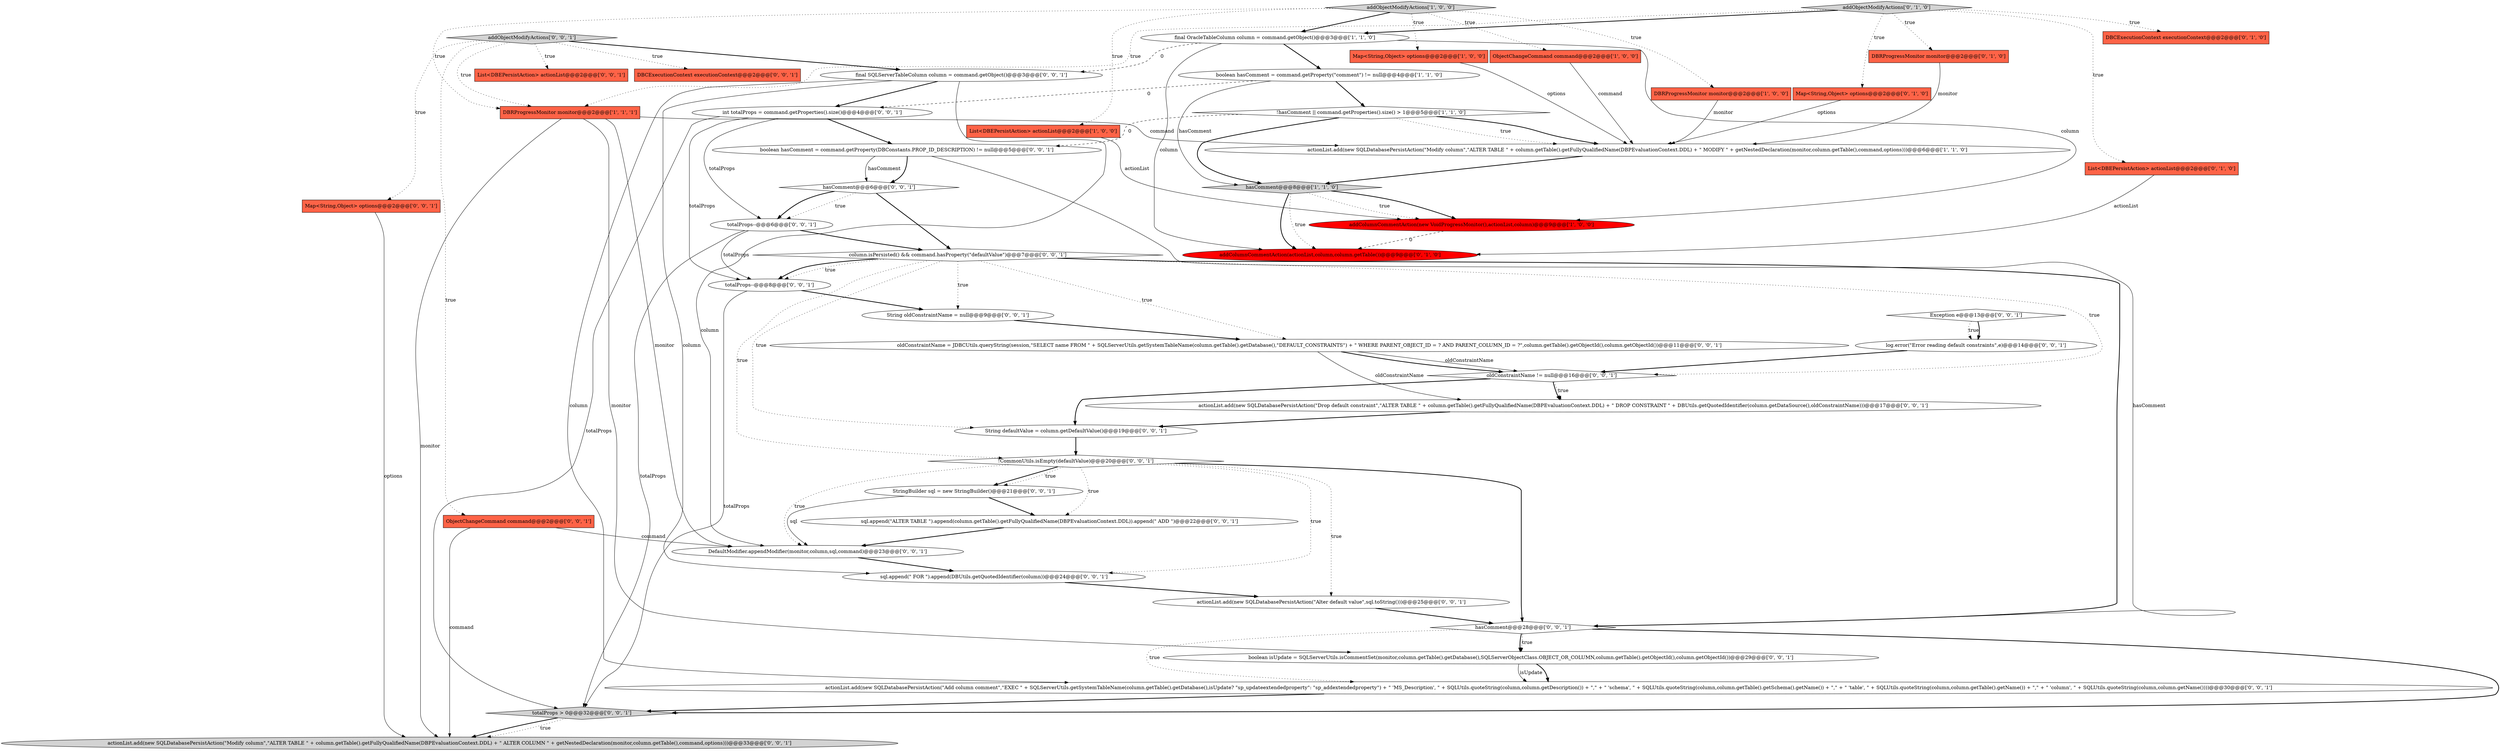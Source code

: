 digraph {
38 [style = filled, label = "totalProps--@@@8@@@['0', '0', '1']", fillcolor = white, shape = ellipse image = "AAA0AAABBB3BBB"];
10 [style = filled, label = "!hasComment || command.getProperties().size() > 1@@@5@@@['1', '1', '0']", fillcolor = white, shape = diamond image = "AAA0AAABBB1BBB"];
3 [style = filled, label = "actionList.add(new SQLDatabasePersistAction(\"Modify column\",\"ALTER TABLE \" + column.getTable().getFullyQualifiedName(DBPEvaluationContext.DDL) + \" MODIFY \" + getNestedDeclaration(monitor,column.getTable(),command,options)))@@@6@@@['1', '1', '0']", fillcolor = white, shape = ellipse image = "AAA0AAABBB1BBB"];
43 [style = filled, label = "List<DBEPersistAction> actionList@@@2@@@['0', '0', '1']", fillcolor = tomato, shape = box image = "AAA0AAABBB3BBB"];
31 [style = filled, label = "totalProps--@@@6@@@['0', '0', '1']", fillcolor = white, shape = ellipse image = "AAA0AAABBB3BBB"];
47 [style = filled, label = "final SQLServerTableColumn column = command.getObject()@@@3@@@['0', '0', '1']", fillcolor = white, shape = ellipse image = "AAA0AAABBB3BBB"];
28 [style = filled, label = "String oldConstraintName = null@@@9@@@['0', '0', '1']", fillcolor = white, shape = ellipse image = "AAA0AAABBB3BBB"];
40 [style = filled, label = "log.error(\"Error reading default constraints\",e)@@@14@@@['0', '0', '1']", fillcolor = white, shape = ellipse image = "AAA0AAABBB3BBB"];
6 [style = filled, label = "ObjectChangeCommand command@@@2@@@['1', '0', '0']", fillcolor = tomato, shape = box image = "AAA0AAABBB1BBB"];
5 [style = filled, label = "final OracleTableColumn column = command.getObject()@@@3@@@['1', '1', '0']", fillcolor = white, shape = ellipse image = "AAA0AAABBB1BBB"];
8 [style = filled, label = "DBRProgressMonitor monitor@@@2@@@['1', '1', '1']", fillcolor = tomato, shape = box image = "AAA0AAABBB1BBB"];
21 [style = filled, label = "actionList.add(new SQLDatabasePersistAction(\"Drop default constraint\",\"ALTER TABLE \" + column.getTable().getFullyQualifiedName(DBPEvaluationContext.DDL) + \" DROP CONSTRAINT \" + DBUtils.getQuotedIdentifier(column.getDataSource(),oldConstraintName)))@@@17@@@['0', '0', '1']", fillcolor = white, shape = ellipse image = "AAA0AAABBB3BBB"];
7 [style = filled, label = "DBRProgressMonitor monitor@@@2@@@['1', '0', '0']", fillcolor = tomato, shape = box image = "AAA0AAABBB1BBB"];
34 [style = filled, label = "totalProps > 0@@@32@@@['0', '0', '1']", fillcolor = lightgray, shape = diamond image = "AAA0AAABBB3BBB"];
19 [style = filled, label = "sql.append(\" FOR \").append(DBUtils.getQuotedIdentifier(column))@@@24@@@['0', '0', '1']", fillcolor = white, shape = ellipse image = "AAA0AAABBB3BBB"];
29 [style = filled, label = "oldConstraintName != null@@@16@@@['0', '0', '1']", fillcolor = white, shape = diamond image = "AAA0AAABBB3BBB"];
39 [style = filled, label = "!CommonUtils.isEmpty(defaultValue)@@@20@@@['0', '0', '1']", fillcolor = white, shape = diamond image = "AAA0AAABBB3BBB"];
46 [style = filled, label = "addObjectModifyActions['0', '0', '1']", fillcolor = lightgray, shape = diamond image = "AAA0AAABBB3BBB"];
16 [style = filled, label = "Map<String,Object> options@@@2@@@['0', '1', '0']", fillcolor = tomato, shape = box image = "AAA0AAABBB2BBB"];
22 [style = filled, label = "sql.append(\"ALTER TABLE \").append(column.getTable().getFullyQualifiedName(DBPEvaluationContext.DDL)).append(\" ADD \")@@@22@@@['0', '0', '1']", fillcolor = white, shape = ellipse image = "AAA0AAABBB3BBB"];
37 [style = filled, label = "hasComment@@@28@@@['0', '0', '1']", fillcolor = white, shape = diamond image = "AAA0AAABBB3BBB"];
4 [style = filled, label = "addObjectModifyActions['1', '0', '0']", fillcolor = lightgray, shape = diamond image = "AAA0AAABBB1BBB"];
33 [style = filled, label = "int totalProps = command.getProperties().size()@@@4@@@['0', '0', '1']", fillcolor = white, shape = ellipse image = "AAA0AAABBB3BBB"];
15 [style = filled, label = "DBRProgressMonitor monitor@@@2@@@['0', '1', '0']", fillcolor = tomato, shape = box image = "AAA0AAABBB2BBB"];
2 [style = filled, label = "List<DBEPersistAction> actionList@@@2@@@['1', '0', '0']", fillcolor = tomato, shape = box image = "AAA0AAABBB1BBB"];
14 [style = filled, label = "DBCExecutionContext executionContext@@@2@@@['0', '1', '0']", fillcolor = tomato, shape = box image = "AAA0AAABBB2BBB"];
26 [style = filled, label = "column.isPersisted() && command.hasProperty(\"defaultValue\")@@@7@@@['0', '0', '1']", fillcolor = white, shape = diamond image = "AAA0AAABBB3BBB"];
17 [style = filled, label = "addObjectModifyActions['0', '1', '0']", fillcolor = lightgray, shape = diamond image = "AAA0AAABBB2BBB"];
35 [style = filled, label = "DefaultModifier.appendModifier(monitor,column,sql,command)@@@23@@@['0', '0', '1']", fillcolor = white, shape = ellipse image = "AAA0AAABBB3BBB"];
27 [style = filled, label = "Exception e@@@13@@@['0', '0', '1']", fillcolor = white, shape = diamond image = "AAA0AAABBB3BBB"];
36 [style = filled, label = "String defaultValue = column.getDefaultValue()@@@19@@@['0', '0', '1']", fillcolor = white, shape = ellipse image = "AAA0AAABBB3BBB"];
1 [style = filled, label = "boolean hasComment = command.getProperty(\"comment\") != null@@@4@@@['1', '1', '0']", fillcolor = white, shape = ellipse image = "AAA0AAABBB1BBB"];
44 [style = filled, label = "hasComment@@@6@@@['0', '0', '1']", fillcolor = white, shape = diamond image = "AAA0AAABBB3BBB"];
18 [style = filled, label = "actionList.add(new SQLDatabasePersistAction(\"Alter default value\",sql.toString()))@@@25@@@['0', '0', '1']", fillcolor = white, shape = ellipse image = "AAA0AAABBB3BBB"];
45 [style = filled, label = "boolean hasComment = command.getProperty(DBConstants.PROP_ID_DESCRIPTION) != null@@@5@@@['0', '0', '1']", fillcolor = white, shape = ellipse image = "AAA0AAABBB3BBB"];
12 [style = filled, label = "List<DBEPersistAction> actionList@@@2@@@['0', '1', '0']", fillcolor = tomato, shape = box image = "AAA0AAABBB2BBB"];
30 [style = filled, label = "boolean isUpdate = SQLServerUtils.isCommentSet(monitor,column.getTable().getDatabase(),SQLServerObjectClass.OBJECT_OR_COLUMN,column.getTable().getObjectId(),column.getObjectId())@@@29@@@['0', '0', '1']", fillcolor = white, shape = ellipse image = "AAA0AAABBB3BBB"];
41 [style = filled, label = "ObjectChangeCommand command@@@2@@@['0', '0', '1']", fillcolor = tomato, shape = box image = "AAA0AAABBB3BBB"];
0 [style = filled, label = "Map<String,Object> options@@@2@@@['1', '0', '0']", fillcolor = tomato, shape = box image = "AAA0AAABBB1BBB"];
23 [style = filled, label = "Map<String,Object> options@@@2@@@['0', '0', '1']", fillcolor = tomato, shape = box image = "AAA0AAABBB3BBB"];
20 [style = filled, label = "oldConstraintName = JDBCUtils.queryString(session,\"SELECT name FROM \" + SQLServerUtils.getSystemTableName(column.getTable().getDatabase(),\"DEFAULT_CONSTRAINTS\") + \" WHERE PARENT_OBJECT_ID = ? AND PARENT_COLUMN_ID = ?\",column.getTable().getObjectId(),column.getObjectId())@@@11@@@['0', '0', '1']", fillcolor = white, shape = ellipse image = "AAA0AAABBB3BBB"];
9 [style = filled, label = "addColumnCommentAction(new VoidProgressMonitor(),actionList,column)@@@9@@@['1', '0', '0']", fillcolor = red, shape = ellipse image = "AAA1AAABBB1BBB"];
42 [style = filled, label = "DBCExecutionContext executionContext@@@2@@@['0', '0', '1']", fillcolor = tomato, shape = box image = "AAA0AAABBB3BBB"];
11 [style = filled, label = "hasComment@@@8@@@['1', '1', '0']", fillcolor = lightgray, shape = diamond image = "AAA0AAABBB1BBB"];
24 [style = filled, label = "actionList.add(new SQLDatabasePersistAction(\"Add column comment\",\"EXEC \" + SQLServerUtils.getSystemTableName(column.getTable().getDatabase(),isUpdate? \"sp_updateextendedproperty\": \"sp_addextendedproperty\") + \" 'MS_Description', \" + SQLUtils.quoteString(column,column.getDescription()) + \",\" + \" 'schema', \" + SQLUtils.quoteString(column,column.getTable().getSchema().getName()) + \",\" + \" 'table', \" + SQLUtils.quoteString(column,column.getTable().getName()) + \",\" + \" 'column', \" + SQLUtils.quoteString(column,column.getName())))@@@30@@@['0', '0', '1']", fillcolor = white, shape = ellipse image = "AAA0AAABBB3BBB"];
25 [style = filled, label = "actionList.add(new SQLDatabasePersistAction(\"Modify column\",\"ALTER TABLE \" + column.getTable().getFullyQualifiedName(DBPEvaluationContext.DDL) + \" ALTER COLUMN \" + getNestedDeclaration(monitor,column.getTable(),command,options)))@@@33@@@['0', '0', '1']", fillcolor = lightgray, shape = ellipse image = "AAA0AAABBB3BBB"];
32 [style = filled, label = "StringBuilder sql = new StringBuilder()@@@21@@@['0', '0', '1']", fillcolor = white, shape = ellipse image = "AAA0AAABBB3BBB"];
13 [style = filled, label = "addColumnCommentAction(actionList,column,column.getTable())@@@9@@@['0', '1', '0']", fillcolor = red, shape = ellipse image = "AAA1AAABBB2BBB"];
33->38 [style = solid, label="totalProps"];
32->22 [style = bold, label=""];
20->29 [style = solid, label="oldConstraintName"];
39->22 [style = dotted, label="true"];
28->20 [style = bold, label=""];
15->3 [style = solid, label="monitor"];
47->35 [style = solid, label="column"];
39->18 [style = dotted, label="true"];
17->14 [style = dotted, label="true"];
10->3 [style = dotted, label="true"];
45->37 [style = solid, label="hasComment"];
24->34 [style = bold, label=""];
4->7 [style = dotted, label="true"];
11->9 [style = bold, label=""];
47->33 [style = bold, label=""];
31->38 [style = solid, label="totalProps"];
33->34 [style = solid, label="totalProps"];
17->8 [style = dotted, label="true"];
17->15 [style = dotted, label="true"];
21->36 [style = bold, label=""];
26->28 [style = dotted, label="true"];
11->13 [style = bold, label=""];
9->13 [style = dashed, label="0"];
33->45 [style = bold, label=""];
33->31 [style = solid, label="totalProps"];
6->3 [style = solid, label="command"];
26->36 [style = dotted, label="true"];
10->11 [style = bold, label=""];
39->35 [style = dotted, label="true"];
38->34 [style = solid, label="totalProps"];
29->36 [style = bold, label=""];
17->5 [style = bold, label=""];
19->18 [style = bold, label=""];
38->28 [style = bold, label=""];
41->25 [style = solid, label="command"];
4->0 [style = dotted, label="true"];
3->11 [style = bold, label=""];
26->20 [style = dotted, label="true"];
11->13 [style = dotted, label="true"];
17->16 [style = dotted, label="true"];
23->25 [style = solid, label="options"];
5->1 [style = bold, label=""];
2->9 [style = solid, label="actionList"];
8->35 [style = solid, label="monitor"];
26->37 [style = bold, label=""];
44->31 [style = dotted, label="true"];
29->21 [style = dotted, label="true"];
8->3 [style = solid, label="command"];
31->34 [style = solid, label="totalProps"];
5->13 [style = solid, label="column"];
4->2 [style = dotted, label="true"];
10->45 [style = dashed, label="0"];
40->29 [style = bold, label=""];
7->3 [style = solid, label="monitor"];
39->37 [style = bold, label=""];
18->37 [style = bold, label=""];
27->40 [style = dotted, label="true"];
1->33 [style = dashed, label="0"];
30->24 [style = bold, label=""];
41->35 [style = solid, label="command"];
37->30 [style = bold, label=""];
32->35 [style = solid, label="sql"];
47->19 [style = solid, label="column"];
11->9 [style = dotted, label="true"];
46->8 [style = dotted, label="true"];
1->11 [style = solid, label="hasComment"];
45->44 [style = bold, label=""];
29->21 [style = bold, label=""];
36->39 [style = bold, label=""];
45->44 [style = solid, label="hasComment"];
30->24 [style = solid, label="isUpdate"];
8->30 [style = solid, label="monitor"];
31->26 [style = bold, label=""];
26->38 [style = dotted, label="true"];
17->12 [style = dotted, label="true"];
39->32 [style = bold, label=""];
8->25 [style = solid, label="monitor"];
22->35 [style = bold, label=""];
4->5 [style = bold, label=""];
44->31 [style = bold, label=""];
34->25 [style = dotted, label="true"];
4->6 [style = dotted, label="true"];
34->25 [style = bold, label=""];
46->23 [style = dotted, label="true"];
16->3 [style = solid, label="options"];
20->29 [style = bold, label=""];
39->19 [style = dotted, label="true"];
5->47 [style = dashed, label="0"];
37->24 [style = dotted, label="true"];
26->39 [style = dotted, label="true"];
35->19 [style = bold, label=""];
5->9 [style = solid, label="column"];
0->3 [style = solid, label="options"];
4->8 [style = dotted, label="true"];
10->3 [style = bold, label=""];
20->21 [style = solid, label="oldConstraintName"];
46->41 [style = dotted, label="true"];
46->47 [style = bold, label=""];
37->30 [style = dotted, label="true"];
26->38 [style = bold, label=""];
47->24 [style = solid, label="column"];
44->26 [style = bold, label=""];
39->32 [style = dotted, label="true"];
37->34 [style = bold, label=""];
46->42 [style = dotted, label="true"];
26->29 [style = dotted, label="true"];
27->40 [style = bold, label=""];
1->10 [style = bold, label=""];
12->13 [style = solid, label="actionList"];
46->43 [style = dotted, label="true"];
}
